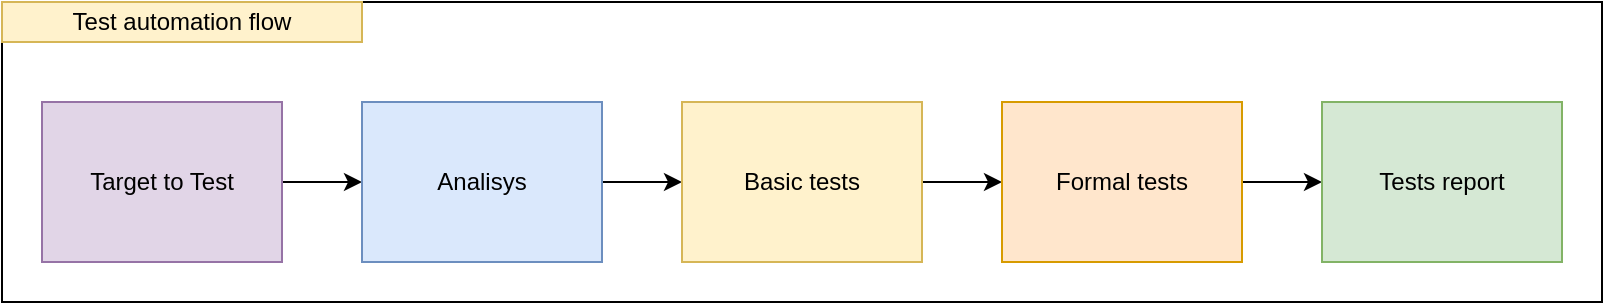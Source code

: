 <mxfile version="21.7.5" type="device" pages="2">
  <diagram name="Página-1" id="5SdrDsKDKhkN9nTzASZr">
    <mxGraphModel dx="913" dy="547" grid="1" gridSize="10" guides="1" tooltips="1" connect="1" arrows="1" fold="1" page="1" pageScale="1" pageWidth="827" pageHeight="1169" math="0" shadow="0">
      <root>
        <mxCell id="0" />
        <mxCell id="1" parent="0" />
        <mxCell id="7q8VO6ANcTrNtgrSVd8T-11" value="" style="rounded=0;whiteSpace=wrap;html=1;" vertex="1" parent="1">
          <mxGeometry x="20" y="190" width="800" height="150" as="geometry" />
        </mxCell>
        <mxCell id="7q8VO6ANcTrNtgrSVd8T-7" value="" style="edgeStyle=orthogonalEdgeStyle;rounded=0;orthogonalLoop=1;jettySize=auto;html=1;" edge="1" parent="1" source="7q8VO6ANcTrNtgrSVd8T-2" target="7q8VO6ANcTrNtgrSVd8T-3">
          <mxGeometry relative="1" as="geometry" />
        </mxCell>
        <mxCell id="7q8VO6ANcTrNtgrSVd8T-2" value="Target to Test" style="rounded=0;whiteSpace=wrap;html=1;fillColor=#e1d5e7;strokeColor=#9673a6;" vertex="1" parent="1">
          <mxGeometry x="40" y="240" width="120" height="80" as="geometry" />
        </mxCell>
        <mxCell id="7q8VO6ANcTrNtgrSVd8T-8" value="" style="edgeStyle=orthogonalEdgeStyle;rounded=0;orthogonalLoop=1;jettySize=auto;html=1;" edge="1" parent="1" source="7q8VO6ANcTrNtgrSVd8T-3" target="7q8VO6ANcTrNtgrSVd8T-4">
          <mxGeometry relative="1" as="geometry" />
        </mxCell>
        <mxCell id="7q8VO6ANcTrNtgrSVd8T-3" value="Analisys" style="rounded=0;whiteSpace=wrap;html=1;fillColor=#dae8fc;strokeColor=#6c8ebf;" vertex="1" parent="1">
          <mxGeometry x="200" y="240" width="120" height="80" as="geometry" />
        </mxCell>
        <mxCell id="7q8VO6ANcTrNtgrSVd8T-9" value="" style="edgeStyle=orthogonalEdgeStyle;rounded=0;orthogonalLoop=1;jettySize=auto;html=1;" edge="1" parent="1" source="7q8VO6ANcTrNtgrSVd8T-4" target="7q8VO6ANcTrNtgrSVd8T-5">
          <mxGeometry relative="1" as="geometry" />
        </mxCell>
        <mxCell id="7q8VO6ANcTrNtgrSVd8T-4" value="Basic tests" style="rounded=0;whiteSpace=wrap;html=1;fillColor=#fff2cc;strokeColor=#d6b656;" vertex="1" parent="1">
          <mxGeometry x="360" y="240" width="120" height="80" as="geometry" />
        </mxCell>
        <mxCell id="7q8VO6ANcTrNtgrSVd8T-10" value="" style="edgeStyle=orthogonalEdgeStyle;rounded=0;orthogonalLoop=1;jettySize=auto;html=1;" edge="1" parent="1" source="7q8VO6ANcTrNtgrSVd8T-5" target="7q8VO6ANcTrNtgrSVd8T-6">
          <mxGeometry relative="1" as="geometry" />
        </mxCell>
        <mxCell id="7q8VO6ANcTrNtgrSVd8T-5" value="Formal tests" style="rounded=0;whiteSpace=wrap;html=1;fillColor=#ffe6cc;strokeColor=#d79b00;" vertex="1" parent="1">
          <mxGeometry x="520" y="240" width="120" height="80" as="geometry" />
        </mxCell>
        <mxCell id="7q8VO6ANcTrNtgrSVd8T-6" value="Tests report" style="rounded=0;whiteSpace=wrap;html=1;fillColor=#d5e8d4;strokeColor=#82b366;" vertex="1" parent="1">
          <mxGeometry x="680" y="240" width="120" height="80" as="geometry" />
        </mxCell>
        <mxCell id="7q8VO6ANcTrNtgrSVd8T-12" value="Test automation flow" style="rounded=0;whiteSpace=wrap;html=1;fillColor=#fff2cc;strokeColor=#d6b656;" vertex="1" parent="1">
          <mxGeometry x="20" y="190" width="180" height="20" as="geometry" />
        </mxCell>
      </root>
    </mxGraphModel>
  </diagram>
  <diagram id="vpEvqxvy8cRRfemST-Jo" name="Página-2">
    <mxGraphModel dx="1050" dy="629" grid="1" gridSize="10" guides="1" tooltips="1" connect="1" arrows="1" fold="1" page="1" pageScale="1" pageWidth="827" pageHeight="1169" math="0" shadow="0">
      <root>
        <mxCell id="0" />
        <mxCell id="1" parent="0" />
        <mxCell id="nkUwFSYOg3CpgqBXuLSC-15" value="" style="rounded=0;whiteSpace=wrap;html=1;" vertex="1" parent="1">
          <mxGeometry x="90" y="80" width="580" height="410" as="geometry" />
        </mxCell>
        <mxCell id="nkUwFSYOg3CpgqBXuLSC-11" value="" style="edgeStyle=orthogonalEdgeStyle;rounded=0;orthogonalLoop=1;jettySize=auto;html=1;entryX=0.5;entryY=0;entryDx=0;entryDy=0;" edge="1" parent="1" source="nkUwFSYOg3CpgqBXuLSC-1" target="nkUwFSYOg3CpgqBXuLSC-3">
          <mxGeometry relative="1" as="geometry" />
        </mxCell>
        <mxCell id="nkUwFSYOg3CpgqBXuLSC-1" value="testCases.json" style="rounded=0;whiteSpace=wrap;html=1;fillColor=#e1d5e7;strokeColor=#9673a6;" vertex="1" parent="1">
          <mxGeometry x="120" y="120" width="120" height="80" as="geometry" />
        </mxCell>
        <mxCell id="nkUwFSYOg3CpgqBXuLSC-12" value="" style="edgeStyle=orthogonalEdgeStyle;rounded=0;orthogonalLoop=1;jettySize=auto;html=1;entryX=0.5;entryY=0;entryDx=0;entryDy=0;" edge="1" parent="1" source="nkUwFSYOg3CpgqBXuLSC-2" target="nkUwFSYOg3CpgqBXuLSC-3">
          <mxGeometry relative="1" as="geometry" />
        </mxCell>
        <mxCell id="nkUwFSYOg3CpgqBXuLSC-2" value="UI" style="rounded=0;whiteSpace=wrap;html=1;fillColor=#f8cecc;strokeColor=#b85450;" vertex="1" parent="1">
          <mxGeometry x="280" y="120" width="120" height="80" as="geometry" />
        </mxCell>
        <mxCell id="nkUwFSYOg3CpgqBXuLSC-13" style="edgeStyle=orthogonalEdgeStyle;rounded=0;orthogonalLoop=1;jettySize=auto;html=1;" edge="1" parent="1" source="nkUwFSYOg3CpgqBXuLSC-3" target="nkUwFSYOg3CpgqBXuLSC-4">
          <mxGeometry relative="1" as="geometry" />
        </mxCell>
        <mxCell id="nkUwFSYOg3CpgqBXuLSC-3" value="" style="rounded=0;whiteSpace=wrap;html=1;" vertex="1" parent="1">
          <mxGeometry x="120" y="240" width="520" height="120" as="geometry" />
        </mxCell>
        <mxCell id="nkUwFSYOg3CpgqBXuLSC-4" value="Test Report" style="rounded=0;whiteSpace=wrap;html=1;fillColor=#d5e8d4;strokeColor=#82b366;" vertex="1" parent="1">
          <mxGeometry x="520" y="400" width="120" height="80" as="geometry" />
        </mxCell>
        <mxCell id="nkUwFSYOg3CpgqBXuLSC-10" value="" style="edgeStyle=orthogonalEdgeStyle;rounded=0;orthogonalLoop=1;jettySize=auto;html=1;" edge="1" parent="1" source="nkUwFSYOg3CpgqBXuLSC-5" target="nkUwFSYOg3CpgqBXuLSC-7">
          <mxGeometry relative="1" as="geometry" />
        </mxCell>
        <mxCell id="nkUwFSYOg3CpgqBXuLSC-5" value="Pytest automation" style="rounded=0;whiteSpace=wrap;html=1;fillColor=#d5e8d4;strokeColor=#82b366;" vertex="1" parent="1">
          <mxGeometry x="320" y="270" width="120" height="60" as="geometry" />
        </mxCell>
        <mxCell id="nkUwFSYOg3CpgqBXuLSC-7" value="Report generator" style="rounded=0;whiteSpace=wrap;html=1;fillColor=#fff2cc;strokeColor=#d6b656;" vertex="1" parent="1">
          <mxGeometry x="490" y="270" width="120" height="60" as="geometry" />
        </mxCell>
        <mxCell id="nkUwFSYOg3CpgqBXuLSC-9" value="" style="edgeStyle=orthogonalEdgeStyle;rounded=0;orthogonalLoop=1;jettySize=auto;html=1;" edge="1" parent="1" source="nkUwFSYOg3CpgqBXuLSC-8" target="nkUwFSYOg3CpgqBXuLSC-5">
          <mxGeometry relative="1" as="geometry" />
        </mxCell>
        <mxCell id="nkUwFSYOg3CpgqBXuLSC-8" value="common" style="rounded=0;whiteSpace=wrap;html=1;fillColor=#dae8fc;strokeColor=#6c8ebf;" vertex="1" parent="1">
          <mxGeometry x="150" y="270" width="120" height="60" as="geometry" />
        </mxCell>
        <mxCell id="nkUwFSYOg3CpgqBXuLSC-14" value="Python automation" style="rounded=0;whiteSpace=wrap;html=1;fillColor=#ffe6cc;strokeColor=#d79b00;" vertex="1" parent="1">
          <mxGeometry x="120" y="240" width="180" height="20" as="geometry" />
        </mxCell>
        <mxCell id="f7gbWIrOeL6IOWLErUlG-1" value="Formal test proposal" style="rounded=0;whiteSpace=wrap;html=1;fillColor=#ffe6cc;strokeColor=#d79b00;" vertex="1" parent="1">
          <mxGeometry x="90" y="80" width="180" height="20" as="geometry" />
        </mxCell>
      </root>
    </mxGraphModel>
  </diagram>
</mxfile>
